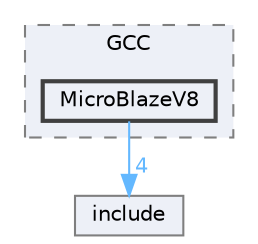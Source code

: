 digraph "D:/Projects/Raspberrypi_pico/pico_freertos_final/freertos_pico2/pico_freertos/FreeRTOS-Kernel/portable/GCC/MicroBlazeV8"
{
 // LATEX_PDF_SIZE
  bgcolor="transparent";
  edge [fontname=Helvetica,fontsize=10,labelfontname=Helvetica,labelfontsize=10];
  node [fontname=Helvetica,fontsize=10,shape=box,height=0.2,width=0.4];
  compound=true
  subgraph clusterdir_d47f747b1f9f69e8b995df24b56b1471 {
    graph [ bgcolor="#edf0f7", pencolor="grey50", label="GCC", fontname=Helvetica,fontsize=10 style="filled,dashed", URL="dir_d47f747b1f9f69e8b995df24b56b1471.html",tooltip=""]
  dir_b05349b50fdedb9d06a448faf99adc3e [label="MicroBlazeV8", fillcolor="#edf0f7", color="grey25", style="filled,bold", URL="dir_b05349b50fdedb9d06a448faf99adc3e.html",tooltip=""];
  }
  dir_c69ece34c3f150cb2c6f1098178b172a [label="include", fillcolor="#edf0f7", color="grey50", style="filled", URL="dir_c69ece34c3f150cb2c6f1098178b172a.html",tooltip=""];
  dir_b05349b50fdedb9d06a448faf99adc3e->dir_c69ece34c3f150cb2c6f1098178b172a [headlabel="4", labeldistance=1.5 headhref="dir_000138_000125.html" href="dir_000138_000125.html" color="steelblue1" fontcolor="steelblue1"];
}
